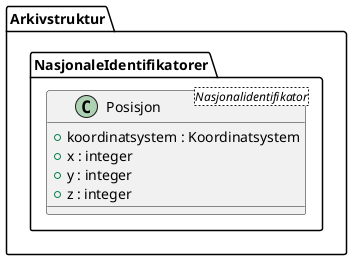 @startuml
class Arkivstruktur.NasjonaleIdentifikatorer.Posisjon <Nasjonalidentifikator> {
  +koordinatsystem : Koordinatsystem
  +x : integer
  +y : integer
  +z : integer
}
@enduml
